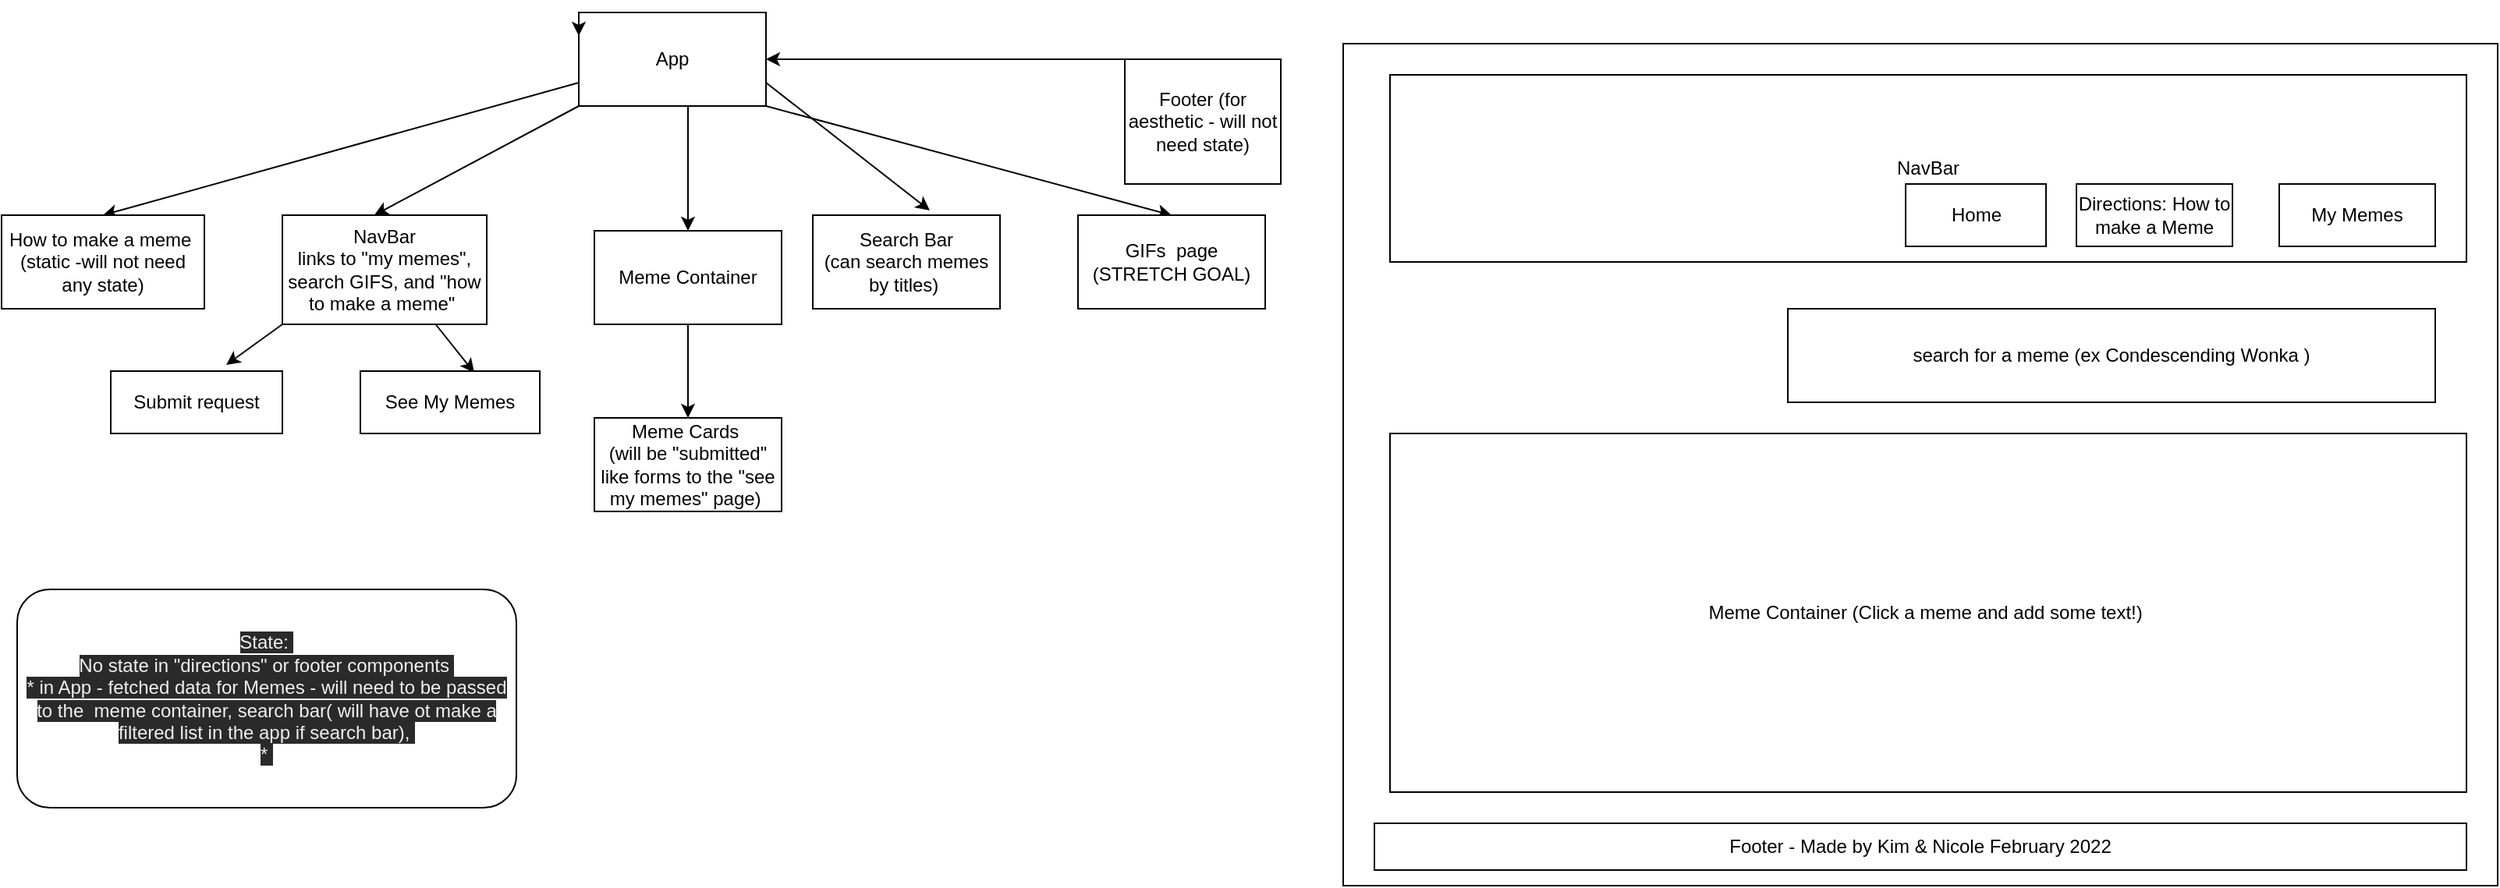 <mxfile>
    <diagram id="a-sx9r4jShqqoz4hWvOa" name="Page-1">
        <mxGraphModel dx="1836" dy="451" grid="1" gridSize="10" guides="1" tooltips="1" connect="1" arrows="1" fold="1" page="1" pageScale="1" pageWidth="850" pageHeight="1100" math="0" shadow="0">
            <root>
                <mxCell id="0"/>
                <mxCell id="1" parent="0"/>
                <mxCell id="2" value="" style="rounded=0;whiteSpace=wrap;html=1;" parent="1" vertex="1">
                    <mxGeometry x="20" y="30" width="740" height="540" as="geometry"/>
                </mxCell>
                <mxCell id="3" value="" style="rounded=0;whiteSpace=wrap;html=1;" parent="1" vertex="1">
                    <mxGeometry x="50" y="50" width="690" height="120" as="geometry"/>
                </mxCell>
                <mxCell id="6" value="NavBar" style="rounded=0;whiteSpace=wrap;html=1;" parent="1" vertex="1">
                    <mxGeometry x="50" y="50" width="690" height="120" as="geometry"/>
                </mxCell>
                <mxCell id="8" value="My Memes" style="rounded=0;whiteSpace=wrap;html=1;" parent="1" vertex="1">
                    <mxGeometry x="620" y="120" width="100" height="40" as="geometry"/>
                </mxCell>
                <mxCell id="9" value="search for a meme (ex Condescending Wonka )" style="rounded=0;whiteSpace=wrap;html=1;" parent="1" vertex="1">
                    <mxGeometry x="305" y="200" width="415" height="60" as="geometry"/>
                </mxCell>
                <mxCell id="10" value="Meme Container (Click a meme and add some text!)&amp;nbsp;" style="rounded=0;whiteSpace=wrap;html=1;" parent="1" vertex="1">
                    <mxGeometry x="50" y="280" width="690" height="230" as="geometry"/>
                </mxCell>
                <mxCell id="16" style="edgeStyle=none;html=1;exitX=0;exitY=1;exitDx=0;exitDy=0;entryX=0.45;entryY=0;entryDx=0;entryDy=0;entryPerimeter=0;" parent="1" source="11" target="12" edge="1">
                    <mxGeometry relative="1" as="geometry"/>
                </mxCell>
                <mxCell id="17" style="edgeStyle=none;html=1;entryX=0.5;entryY=0;entryDx=0;entryDy=0;" parent="1" target="13" edge="1">
                    <mxGeometry relative="1" as="geometry">
                        <mxPoint x="-400" y="60" as="sourcePoint"/>
                    </mxGeometry>
                </mxCell>
                <mxCell id="21" style="edgeStyle=none;html=1;entryX=0.625;entryY=-0.05;entryDx=0;entryDy=0;entryPerimeter=0;exitX=1;exitY=0.75;exitDx=0;exitDy=0;" parent="1" source="11" target="20" edge="1">
                    <mxGeometry relative="1" as="geometry">
                        <mxPoint x="-340" y="90" as="sourcePoint"/>
                    </mxGeometry>
                </mxCell>
                <mxCell id="32" style="edgeStyle=none;html=1;exitX=0;exitY=0.75;exitDx=0;exitDy=0;entryX=0.5;entryY=0;entryDx=0;entryDy=0;" parent="1" source="11" target="31" edge="1">
                    <mxGeometry relative="1" as="geometry"/>
                </mxCell>
                <mxCell id="39" style="edgeStyle=none;html=1;exitX=1;exitY=1;exitDx=0;exitDy=0;entryX=0.5;entryY=0;entryDx=0;entryDy=0;" parent="1" source="11" target="37" edge="1">
                    <mxGeometry relative="1" as="geometry"/>
                </mxCell>
                <mxCell id="11" value="App" style="rounded=0;whiteSpace=wrap;html=1;" parent="1" vertex="1">
                    <mxGeometry x="-470" y="10" width="120" height="60" as="geometry"/>
                </mxCell>
                <mxCell id="18" style="edgeStyle=none;html=1;exitX=0;exitY=1;exitDx=0;exitDy=0;entryX=0.673;entryY=-0.1;entryDx=0;entryDy=0;entryPerimeter=0;" parent="1" source="12" target="14" edge="1">
                    <mxGeometry relative="1" as="geometry"/>
                </mxCell>
                <mxCell id="19" style="edgeStyle=none;html=1;exitX=0.75;exitY=1;exitDx=0;exitDy=0;entryX=0.635;entryY=0.025;entryDx=0;entryDy=0;entryPerimeter=0;" parent="1" source="12" target="15" edge="1">
                    <mxGeometry relative="1" as="geometry"/>
                </mxCell>
                <mxCell id="12" value="NavBar&lt;br&gt;links to &quot;my memes&quot;, search GIFS, and &quot;how to make a meme&quot;&amp;nbsp;" style="rounded=0;whiteSpace=wrap;html=1;" parent="1" vertex="1">
                    <mxGeometry x="-660" y="140" width="131" height="70" as="geometry"/>
                </mxCell>
                <mxCell id="24" style="edgeStyle=none;html=1;entryX=0.5;entryY=0;entryDx=0;entryDy=0;" parent="1" source="13" target="23" edge="1">
                    <mxGeometry relative="1" as="geometry"/>
                </mxCell>
                <mxCell id="13" value="Meme Container" style="rounded=0;whiteSpace=wrap;html=1;" parent="1" vertex="1">
                    <mxGeometry x="-460" y="150" width="120" height="60" as="geometry"/>
                </mxCell>
                <mxCell id="14" value="Submit request" style="rounded=0;whiteSpace=wrap;html=1;" parent="1" vertex="1">
                    <mxGeometry x="-770" y="240" width="110" height="40" as="geometry"/>
                </mxCell>
                <mxCell id="15" value="See My Memes" style="rounded=0;whiteSpace=wrap;html=1;" parent="1" vertex="1">
                    <mxGeometry x="-610" y="240" width="115" height="40" as="geometry"/>
                </mxCell>
                <mxCell id="20" value="Search Bar&lt;br&gt;(can search memes by titles)&amp;nbsp;" style="rounded=0;whiteSpace=wrap;html=1;" parent="1" vertex="1">
                    <mxGeometry x="-320" y="140" width="120" height="60" as="geometry"/>
                </mxCell>
                <mxCell id="23" value="Meme Cards&amp;nbsp;&lt;br&gt;(will be &quot;submitted&quot; like forms to the &quot;see my memes&quot; page)&amp;nbsp;" style="rounded=0;whiteSpace=wrap;html=1;" parent="1" vertex="1">
                    <mxGeometry x="-460" y="270" width="120" height="60" as="geometry"/>
                </mxCell>
                <mxCell id="28" style="edgeStyle=none;html=1;exitX=0;exitY=0;exitDx=0;exitDy=0;entryX=0;entryY=0.25;entryDx=0;entryDy=0;" parent="1" source="11" target="11" edge="1">
                    <mxGeometry relative="1" as="geometry"/>
                </mxCell>
                <mxCell id="29" value="Directions: How to make a Meme" style="rounded=0;whiteSpace=wrap;html=1;" parent="1" vertex="1">
                    <mxGeometry x="490" y="120" width="100" height="40" as="geometry"/>
                </mxCell>
                <mxCell id="30" value="Footer - Made by Kim &amp;amp; Nicole February 2022" style="rounded=0;whiteSpace=wrap;html=1;" parent="1" vertex="1">
                    <mxGeometry x="40" y="530" width="700" height="30" as="geometry"/>
                </mxCell>
                <mxCell id="31" value="How to make a meme&amp;nbsp;&lt;br&gt;(static -will not need any state)" style="rounded=0;whiteSpace=wrap;html=1;" parent="1" vertex="1">
                    <mxGeometry x="-840" y="140" width="130" height="60" as="geometry"/>
                </mxCell>
                <mxCell id="34" style="edgeStyle=none;html=1;exitX=0;exitY=0;exitDx=0;exitDy=0;" parent="1" source="33" target="11" edge="1">
                    <mxGeometry relative="1" as="geometry"/>
                </mxCell>
                <mxCell id="33" value="Footer (for aesthetic - will not need state)" style="rounded=0;whiteSpace=wrap;html=1;" parent="1" vertex="1">
                    <mxGeometry x="-120" y="40" width="100" height="80" as="geometry"/>
                </mxCell>
                <mxCell id="36" value="&lt;span style=&quot;color: rgb(240 , 240 , 240) ; font-family: &amp;#34;helvetica&amp;#34; ; font-size: 12px ; font-style: normal ; font-weight: 400 ; letter-spacing: normal ; text-align: center ; text-indent: 0px ; text-transform: none ; word-spacing: 0px ; background-color: rgb(42 , 42 , 42) ; display: inline ; float: none&quot;&gt;State:&amp;nbsp;&lt;/span&gt;&lt;br style=&quot;color: rgb(240 , 240 , 240) ; font-family: &amp;#34;helvetica&amp;#34; ; font-size: 12px ; font-style: normal ; font-weight: 400 ; letter-spacing: normal ; text-align: center ; text-indent: 0px ; text-transform: none ; word-spacing: 0px ; background-color: rgb(42 , 42 , 42)&quot;&gt;&lt;span style=&quot;color: rgb(240 , 240 , 240) ; font-family: &amp;#34;helvetica&amp;#34; ; font-size: 12px ; font-style: normal ; font-weight: 400 ; letter-spacing: normal ; text-align: center ; text-indent: 0px ; text-transform: none ; word-spacing: 0px ; background-color: rgb(42 , 42 , 42) ; display: inline ; float: none&quot;&gt;No state in &quot;directions&quot; or footer components&amp;nbsp;&lt;/span&gt;&lt;br style=&quot;color: rgb(240 , 240 , 240) ; font-family: &amp;#34;helvetica&amp;#34; ; font-size: 12px ; font-style: normal ; font-weight: 400 ; letter-spacing: normal ; text-align: center ; text-indent: 0px ; text-transform: none ; word-spacing: 0px ; background-color: rgb(42 , 42 , 42)&quot;&gt;&lt;span style=&quot;color: rgb(240 , 240 , 240) ; font-family: &amp;#34;helvetica&amp;#34; ; font-size: 12px ; font-style: normal ; font-weight: 400 ; letter-spacing: normal ; text-align: center ; text-indent: 0px ; text-transform: none ; word-spacing: 0px ; background-color: rgb(42 , 42 , 42) ; display: inline ; float: none&quot;&gt;* in App - fetched data for Memes - will need to be passed to the&amp;nbsp; meme container, search bar( will have ot make a filtered list in the app if search bar),&amp;nbsp;&lt;/span&gt;&lt;br style=&quot;color: rgb(240 , 240 , 240) ; font-family: &amp;#34;helvetica&amp;#34; ; font-size: 12px ; font-style: normal ; font-weight: 400 ; letter-spacing: normal ; text-align: center ; text-indent: 0px ; text-transform: none ; word-spacing: 0px ; background-color: rgb(42 , 42 , 42)&quot;&gt;&lt;span style=&quot;color: rgb(240 , 240 , 240) ; font-family: &amp;#34;helvetica&amp;#34; ; font-size: 12px ; font-style: normal ; font-weight: 400 ; letter-spacing: normal ; text-align: center ; text-indent: 0px ; text-transform: none ; word-spacing: 0px ; background-color: rgb(42 , 42 , 42) ; display: inline ; float: none&quot;&gt;*&amp;nbsp;&lt;/span&gt;" style="rounded=1;whiteSpace=wrap;html=1;" parent="1" vertex="1">
                    <mxGeometry x="-830" y="380" width="320" height="140" as="geometry"/>
                </mxCell>
                <mxCell id="37" value="GIFs&amp;nbsp; page (STRETCH GOAL)" style="rounded=0;whiteSpace=wrap;html=1;" parent="1" vertex="1">
                    <mxGeometry x="-150" y="140" width="120" height="60" as="geometry"/>
                </mxCell>
                <mxCell id="41" value="Home" style="rounded=0;whiteSpace=wrap;html=1;" parent="1" vertex="1">
                    <mxGeometry x="380.5" y="120" width="90" height="40" as="geometry"/>
                </mxCell>
            </root>
        </mxGraphModel>
    </diagram>
</mxfile>